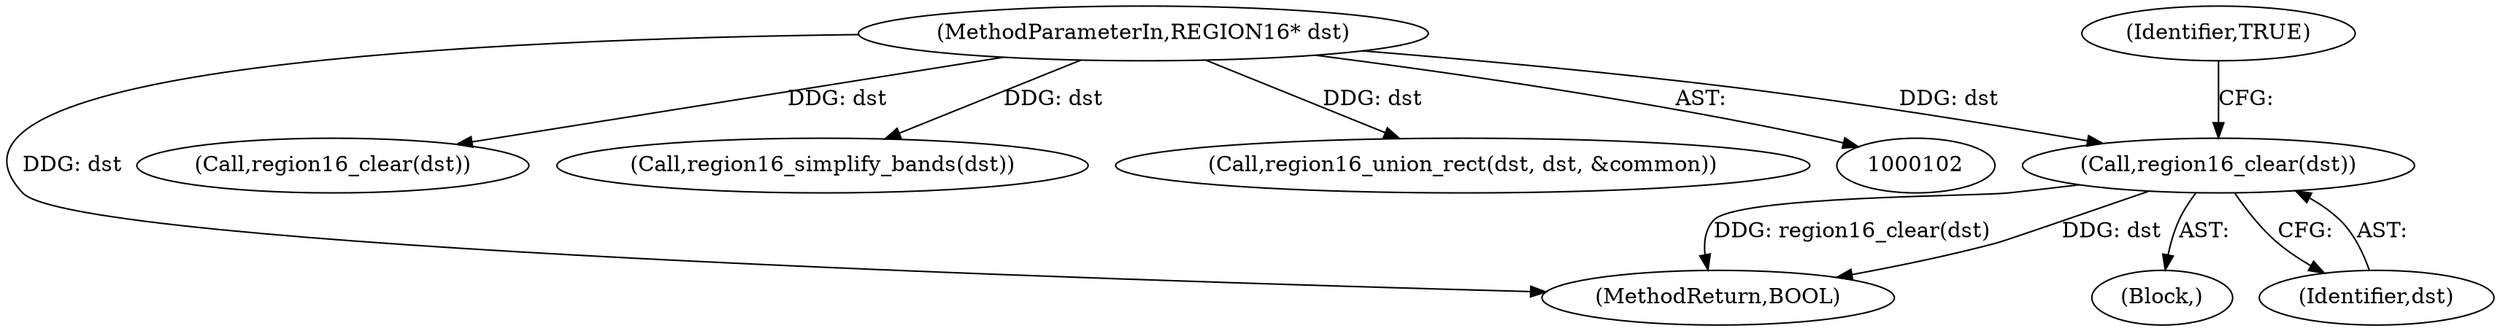 digraph "0_FreeRDP_fc80ab45621bd966f70594c0b7393ec005a94007_0@pointer" {
"1000133" [label="(Call,region16_clear(dst))"];
"1000103" [label="(MethodParameterIn,REGION16* dst)"];
"1000352" [label="(MethodReturn,BOOL)"];
"1000154" [label="(Call,region16_clear(dst))"];
"1000350" [label="(Call,region16_simplify_bands(dst))"];
"1000136" [label="(Identifier,TRUE)"];
"1000132" [label="(Block,)"];
"1000103" [label="(MethodParameterIn,REGION16* dst)"];
"1000159" [label="(Call,region16_union_rect(dst, dst, &common))"];
"1000133" [label="(Call,region16_clear(dst))"];
"1000134" [label="(Identifier,dst)"];
"1000133" -> "1000132"  [label="AST: "];
"1000133" -> "1000134"  [label="CFG: "];
"1000134" -> "1000133"  [label="AST: "];
"1000136" -> "1000133"  [label="CFG: "];
"1000133" -> "1000352"  [label="DDG: dst"];
"1000133" -> "1000352"  [label="DDG: region16_clear(dst)"];
"1000103" -> "1000133"  [label="DDG: dst"];
"1000103" -> "1000102"  [label="AST: "];
"1000103" -> "1000352"  [label="DDG: dst"];
"1000103" -> "1000154"  [label="DDG: dst"];
"1000103" -> "1000159"  [label="DDG: dst"];
"1000103" -> "1000350"  [label="DDG: dst"];
}
